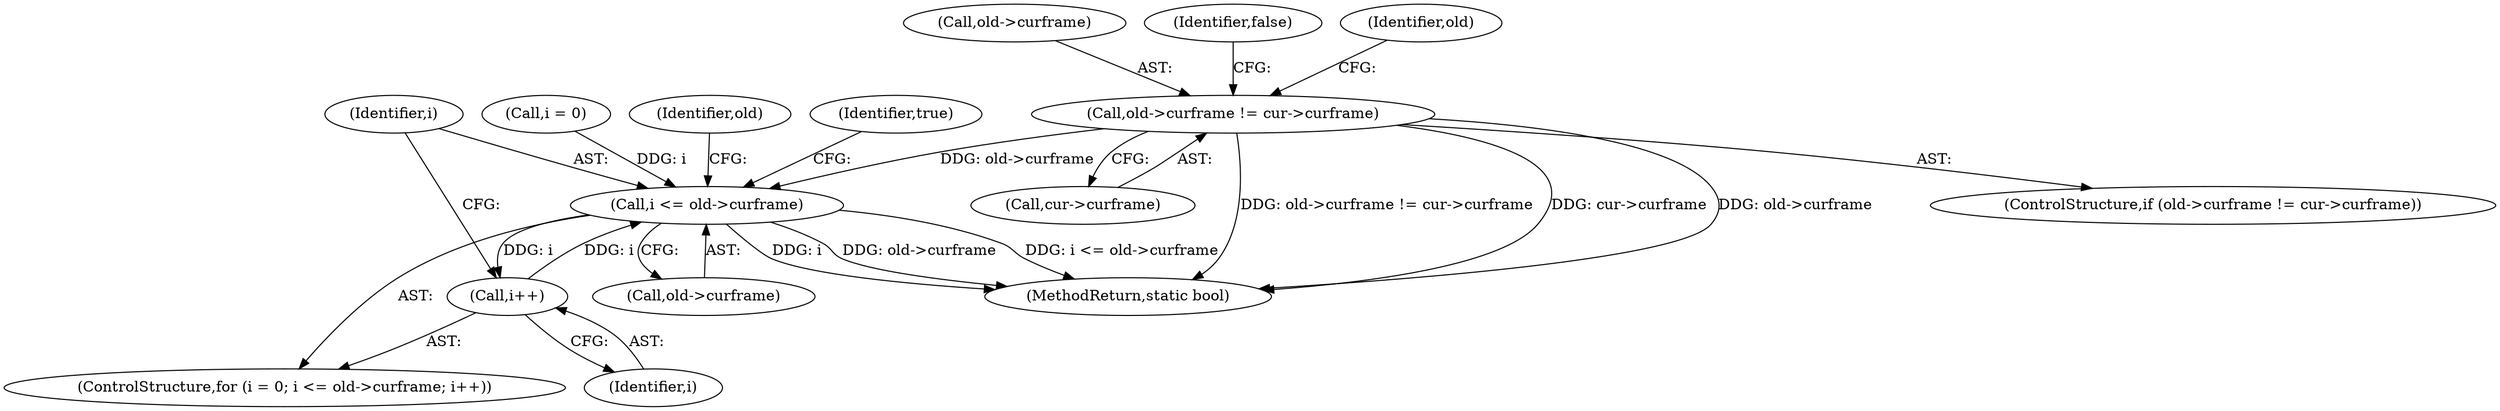 digraph "0_linux_979d63d50c0c0f7bc537bf821e056cc9fe5abd38_5@pointer" {
"1000109" [label="(Call,old->curframe != cur->curframe)"];
"1000133" [label="(Call,i <= old->curframe)"];
"1000138" [label="(Call,i++)"];
"1000108" [label="(ControlStructure,if (old->curframe != cur->curframe))"];
"1000110" [label="(Call,old->curframe)"];
"1000117" [label="(Identifier,false)"];
"1000113" [label="(Call,cur->curframe)"];
"1000176" [label="(MethodReturn,static bool)"];
"1000129" [label="(ControlStructure,for (i = 0; i <= old->curframe; i++))"];
"1000135" [label="(Call,old->curframe)"];
"1000134" [label="(Identifier,i)"];
"1000139" [label="(Identifier,i)"];
"1000138" [label="(Call,i++)"];
"1000175" [label="(Identifier,true)"];
"1000109" [label="(Call,old->curframe != cur->curframe)"];
"1000121" [label="(Identifier,old)"];
"1000130" [label="(Call,i = 0)"];
"1000133" [label="(Call,i <= old->curframe)"];
"1000146" [label="(Identifier,old)"];
"1000109" -> "1000108"  [label="AST: "];
"1000109" -> "1000113"  [label="CFG: "];
"1000110" -> "1000109"  [label="AST: "];
"1000113" -> "1000109"  [label="AST: "];
"1000117" -> "1000109"  [label="CFG: "];
"1000121" -> "1000109"  [label="CFG: "];
"1000109" -> "1000176"  [label="DDG: old->curframe != cur->curframe"];
"1000109" -> "1000176"  [label="DDG: cur->curframe"];
"1000109" -> "1000176"  [label="DDG: old->curframe"];
"1000109" -> "1000133"  [label="DDG: old->curframe"];
"1000133" -> "1000129"  [label="AST: "];
"1000133" -> "1000135"  [label="CFG: "];
"1000134" -> "1000133"  [label="AST: "];
"1000135" -> "1000133"  [label="AST: "];
"1000146" -> "1000133"  [label="CFG: "];
"1000175" -> "1000133"  [label="CFG: "];
"1000133" -> "1000176"  [label="DDG: i <= old->curframe"];
"1000133" -> "1000176"  [label="DDG: i"];
"1000133" -> "1000176"  [label="DDG: old->curframe"];
"1000138" -> "1000133"  [label="DDG: i"];
"1000130" -> "1000133"  [label="DDG: i"];
"1000133" -> "1000138"  [label="DDG: i"];
"1000138" -> "1000129"  [label="AST: "];
"1000138" -> "1000139"  [label="CFG: "];
"1000139" -> "1000138"  [label="AST: "];
"1000134" -> "1000138"  [label="CFG: "];
}
